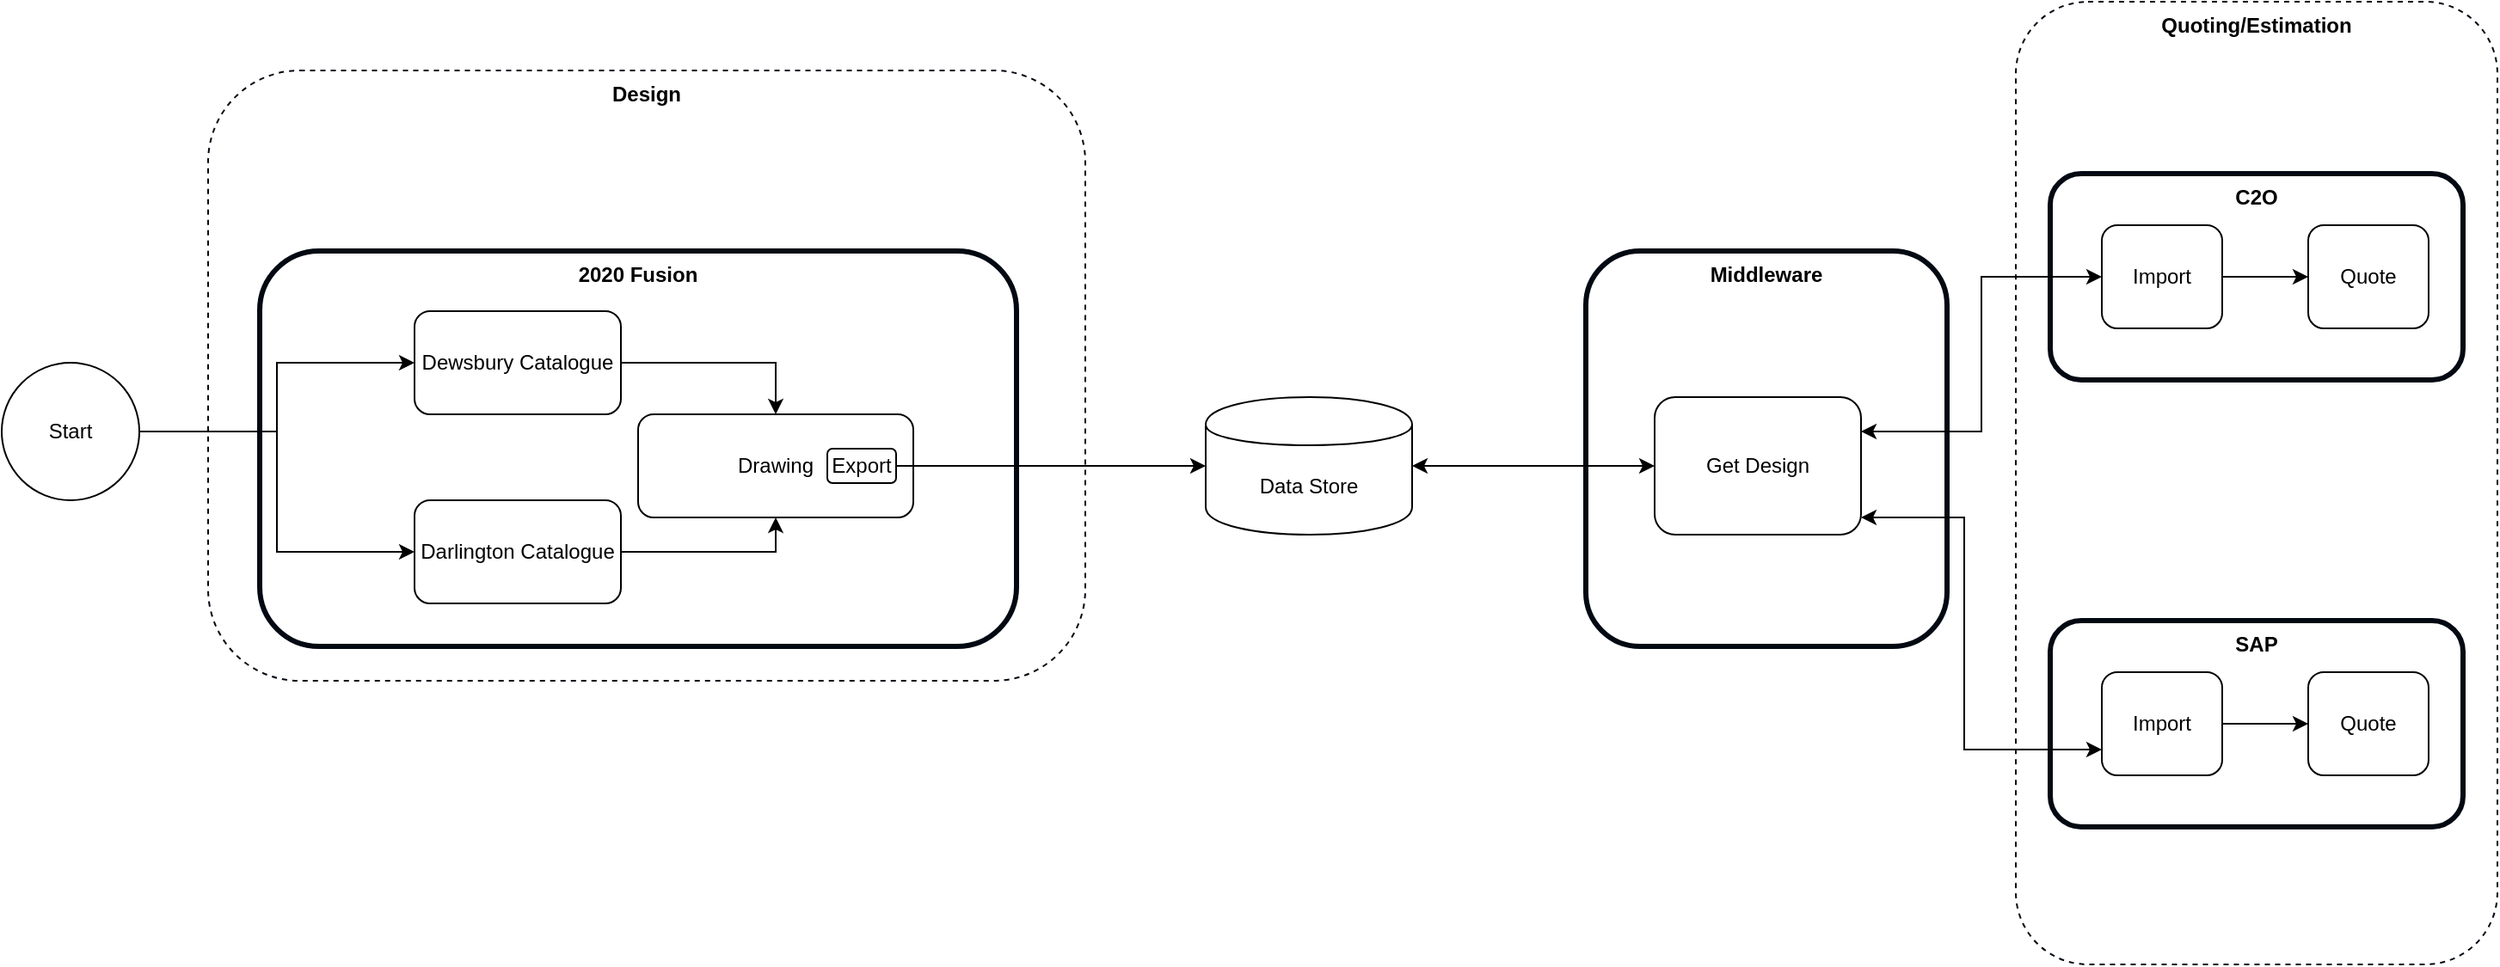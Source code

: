 <mxfile version="13.0.1" type="github" pages="3">
  <diagram name="Post Design-  Multi Catalogue- Pull" id="GnHIZqdPLONxBIgIT4Gj">
    <mxGraphModel dx="1992" dy="1706" grid="1" gridSize="10" guides="1" tooltips="1" connect="1" arrows="1" fold="1" page="1" pageScale="1" pageWidth="827" pageHeight="1169" math="0" shadow="0">
      <root>
        <mxCell id="x0li2plNRmpR8_GpqX2q-0" />
        <mxCell id="x0li2plNRmpR8_GpqX2q-1" parent="x0li2plNRmpR8_GpqX2q-0" />
        <mxCell id="x0li2plNRmpR8_GpqX2q-2" value="&lt;b&gt;Design&lt;/b&gt;" style="rounded=1;whiteSpace=wrap;html=1;verticalAlign=top;strokeWidth=1;strokeColor=#020912;dashed=1;" parent="x0li2plNRmpR8_GpqX2q-1" vertex="1">
          <mxGeometry x="-90" y="-40" width="510" height="355" as="geometry" />
        </mxCell>
        <mxCell id="x0li2plNRmpR8_GpqX2q-3" value="&lt;b&gt;2020 Fusion&lt;/b&gt;" style="rounded=1;whiteSpace=wrap;html=1;verticalAlign=top;strokeWidth=3;strokeColor=#020912;" parent="x0li2plNRmpR8_GpqX2q-1" vertex="1">
          <mxGeometry x="-60" y="65" width="440" height="230" as="geometry" />
        </mxCell>
        <mxCell id="x0li2plNRmpR8_GpqX2q-4" style="edgeStyle=orthogonalEdgeStyle;rounded=0;orthogonalLoop=1;jettySize=auto;html=1;exitX=1;exitY=0.5;exitDx=0;exitDy=0;entryX=0.5;entryY=0;entryDx=0;entryDy=0;" parent="x0li2plNRmpR8_GpqX2q-1" source="x0li2plNRmpR8_GpqX2q-5" target="x0li2plNRmpR8_GpqX2q-9" edge="1">
          <mxGeometry relative="1" as="geometry" />
        </mxCell>
        <mxCell id="x0li2plNRmpR8_GpqX2q-5" value="Dewsbury Catalogue" style="rounded=1;whiteSpace=wrap;html=1;" parent="x0li2plNRmpR8_GpqX2q-1" vertex="1">
          <mxGeometry x="30" y="100" width="120" height="60" as="geometry" />
        </mxCell>
        <mxCell id="x0li2plNRmpR8_GpqX2q-6" style="edgeStyle=orthogonalEdgeStyle;rounded=0;orthogonalLoop=1;jettySize=auto;html=1;exitX=1;exitY=0.5;exitDx=0;exitDy=0;entryX=0.5;entryY=1;entryDx=0;entryDy=0;" parent="x0li2plNRmpR8_GpqX2q-1" source="x0li2plNRmpR8_GpqX2q-7" target="x0li2plNRmpR8_GpqX2q-9" edge="1">
          <mxGeometry relative="1" as="geometry" />
        </mxCell>
        <mxCell id="x0li2plNRmpR8_GpqX2q-7" value="Darlington Catalogue" style="rounded=1;whiteSpace=wrap;html=1;" parent="x0li2plNRmpR8_GpqX2q-1" vertex="1">
          <mxGeometry x="30" y="210" width="120" height="60" as="geometry" />
        </mxCell>
        <mxCell id="x0li2plNRmpR8_GpqX2q-9" value="Drawing" style="rounded=1;whiteSpace=wrap;html=1;" parent="x0li2plNRmpR8_GpqX2q-1" vertex="1">
          <mxGeometry x="160" y="160" width="160" height="60" as="geometry" />
        </mxCell>
        <mxCell id="x0li2plNRmpR8_GpqX2q-17" style="edgeStyle=orthogonalEdgeStyle;rounded=0;orthogonalLoop=1;jettySize=auto;html=1;exitX=1;exitY=0.5;exitDx=0;exitDy=0;entryX=0;entryY=0.5;entryDx=0;entryDy=0;" parent="x0li2plNRmpR8_GpqX2q-1" source="x0li2plNRmpR8_GpqX2q-19" target="x0li2plNRmpR8_GpqX2q-7" edge="1">
          <mxGeometry relative="1" as="geometry">
            <mxPoint x="-240" y="210" as="sourcePoint" />
          </mxGeometry>
        </mxCell>
        <mxCell id="x0li2plNRmpR8_GpqX2q-18" style="edgeStyle=orthogonalEdgeStyle;rounded=0;orthogonalLoop=1;jettySize=auto;html=1;exitX=1;exitY=0.5;exitDx=0;exitDy=0;" parent="x0li2plNRmpR8_GpqX2q-1" source="x0li2plNRmpR8_GpqX2q-19" target="x0li2plNRmpR8_GpqX2q-5" edge="1">
          <mxGeometry relative="1" as="geometry">
            <mxPoint x="-280" y="170" as="targetPoint" />
          </mxGeometry>
        </mxCell>
        <mxCell id="x0li2plNRmpR8_GpqX2q-19" value="Start" style="ellipse;whiteSpace=wrap;html=1;aspect=fixed;" parent="x0li2plNRmpR8_GpqX2q-1" vertex="1">
          <mxGeometry x="-210" y="130" width="80" height="80" as="geometry" />
        </mxCell>
        <mxCell id="1QfLoAQ9I-ScvXnLuJt9-0" value="" style="group" parent="x0li2plNRmpR8_GpqX2q-1" vertex="1" connectable="0">
          <mxGeometry x="711" y="-80" width="530" height="560" as="geometry" />
        </mxCell>
        <mxCell id="CKDuijdoxev7gNJc1P0J-0" value="&lt;b&gt;Quoting/Estimation&lt;/b&gt;" style="rounded=1;whiteSpace=wrap;html=1;verticalAlign=top;strokeWidth=1;strokeColor=#020912;dashed=1;" parent="1QfLoAQ9I-ScvXnLuJt9-0" vertex="1">
          <mxGeometry x="250" width="280" height="560" as="geometry" />
        </mxCell>
        <mxCell id="ucxce9_MLwUqWdL2mYv8-0" value="&lt;b&gt;Middleware&lt;/b&gt;" style="rounded=1;whiteSpace=wrap;html=1;verticalAlign=top;strokeWidth=3;strokeColor=#020912;" parent="1QfLoAQ9I-ScvXnLuJt9-0" vertex="1">
          <mxGeometry y="145" width="210" height="230" as="geometry" />
        </mxCell>
        <mxCell id="x0li2plNRmpR8_GpqX2q-12" value="&lt;b&gt;C2O&lt;/b&gt;" style="rounded=1;whiteSpace=wrap;html=1;verticalAlign=top;strokeWidth=3;strokeColor=#020912;" parent="1QfLoAQ9I-ScvXnLuJt9-0" vertex="1">
          <mxGeometry x="270" y="100" width="240" height="120" as="geometry" />
        </mxCell>
        <mxCell id="x0li2plNRmpR8_GpqX2q-13" value="&lt;b&gt;SAP&lt;/b&gt;" style="rounded=1;whiteSpace=wrap;html=1;verticalAlign=top;strokeWidth=3;strokeColor=#020912;" parent="1QfLoAQ9I-ScvXnLuJt9-0" vertex="1">
          <mxGeometry x="270" y="360" width="240" height="120" as="geometry" />
        </mxCell>
        <mxCell id="x0li2plNRmpR8_GpqX2q-14" value="Import" style="rounded=1;whiteSpace=wrap;html=1;" parent="1QfLoAQ9I-ScvXnLuJt9-0" vertex="1">
          <mxGeometry x="300" y="130" width="70" height="60" as="geometry" />
        </mxCell>
        <mxCell id="K9iu-Rg7TuzE7t1GVZsJ-7" style="edgeStyle=orthogonalEdgeStyle;rounded=0;orthogonalLoop=1;jettySize=auto;html=1;exitX=0;exitY=0.75;exitDx=0;exitDy=0;startArrow=classic;startFill=1;" parent="1QfLoAQ9I-ScvXnLuJt9-0" source="x0li2plNRmpR8_GpqX2q-16" edge="1">
          <mxGeometry relative="1" as="geometry">
            <mxPoint x="160" y="300" as="targetPoint" />
            <Array as="points">
              <mxPoint x="220" y="435" />
              <mxPoint x="220" y="300" />
            </Array>
          </mxGeometry>
        </mxCell>
        <mxCell id="x0li2plNRmpR8_GpqX2q-16" value="Import" style="rounded=1;whiteSpace=wrap;html=1;" parent="1QfLoAQ9I-ScvXnLuJt9-0" vertex="1">
          <mxGeometry x="300" y="390" width="70" height="60" as="geometry" />
        </mxCell>
        <mxCell id="K9iu-Rg7TuzE7t1GVZsJ-0" value="Get Design" style="rounded=1;whiteSpace=wrap;html=1;" parent="1QfLoAQ9I-ScvXnLuJt9-0" vertex="1">
          <mxGeometry x="40" y="230" width="120" height="80" as="geometry" />
        </mxCell>
        <mxCell id="K9iu-Rg7TuzE7t1GVZsJ-1" style="edgeStyle=orthogonalEdgeStyle;rounded=0;orthogonalLoop=1;jettySize=auto;html=1;exitX=0;exitY=0.5;exitDx=0;exitDy=0;entryX=1;entryY=0.25;entryDx=0;entryDy=0;startArrow=classic;startFill=1;" parent="1QfLoAQ9I-ScvXnLuJt9-0" source="x0li2plNRmpR8_GpqX2q-14" target="K9iu-Rg7TuzE7t1GVZsJ-0" edge="1">
          <mxGeometry relative="1" as="geometry" />
        </mxCell>
        <mxCell id="K9iu-Rg7TuzE7t1GVZsJ-8" value="Quote" style="rounded=1;whiteSpace=wrap;html=1;" parent="1QfLoAQ9I-ScvXnLuJt9-0" vertex="1">
          <mxGeometry x="420" y="130" width="70" height="60" as="geometry" />
        </mxCell>
        <mxCell id="K9iu-Rg7TuzE7t1GVZsJ-10" style="edgeStyle=orthogonalEdgeStyle;rounded=0;orthogonalLoop=1;jettySize=auto;html=1;exitX=1;exitY=0.5;exitDx=0;exitDy=0;" parent="1QfLoAQ9I-ScvXnLuJt9-0" source="x0li2plNRmpR8_GpqX2q-14" target="K9iu-Rg7TuzE7t1GVZsJ-8" edge="1">
          <mxGeometry relative="1" as="geometry" />
        </mxCell>
        <mxCell id="K9iu-Rg7TuzE7t1GVZsJ-9" value="Quote" style="rounded=1;whiteSpace=wrap;html=1;" parent="1QfLoAQ9I-ScvXnLuJt9-0" vertex="1">
          <mxGeometry x="420" y="390" width="70" height="60" as="geometry" />
        </mxCell>
        <mxCell id="K9iu-Rg7TuzE7t1GVZsJ-11" style="edgeStyle=orthogonalEdgeStyle;rounded=0;orthogonalLoop=1;jettySize=auto;html=1;exitX=1;exitY=0.5;exitDx=0;exitDy=0;" parent="1QfLoAQ9I-ScvXnLuJt9-0" source="x0li2plNRmpR8_GpqX2q-16" target="K9iu-Rg7TuzE7t1GVZsJ-9" edge="1">
          <mxGeometry relative="1" as="geometry" />
        </mxCell>
        <mxCell id="1QfLoAQ9I-ScvXnLuJt9-2" value="Export" style="rounded=1;whiteSpace=wrap;html=1;" parent="x0li2plNRmpR8_GpqX2q-1" vertex="1">
          <mxGeometry x="270" y="180" width="40" height="20" as="geometry" />
        </mxCell>
        <mxCell id="kN9PN1THm-lFm41Maz5x-2" style="edgeStyle=orthogonalEdgeStyle;rounded=0;orthogonalLoop=1;jettySize=auto;html=1;exitX=0;exitY=0.5;exitDx=0;exitDy=0;startArrow=classic;startFill=1;entryX=1;entryY=0.5;entryDx=0;entryDy=0;endArrow=none;endFill=0;" parent="x0li2plNRmpR8_GpqX2q-1" source="kN9PN1THm-lFm41Maz5x-0" target="1QfLoAQ9I-ScvXnLuJt9-2" edge="1">
          <mxGeometry relative="1" as="geometry" />
        </mxCell>
        <mxCell id="kN9PN1THm-lFm41Maz5x-0" value="Data Store" style="shape=cylinder;whiteSpace=wrap;html=1;boundedLbl=1;backgroundOutline=1;" parent="x0li2plNRmpR8_GpqX2q-1" vertex="1">
          <mxGeometry x="490" y="150" width="120" height="80" as="geometry" />
        </mxCell>
        <mxCell id="kN9PN1THm-lFm41Maz5x-1" style="edgeStyle=orthogonalEdgeStyle;rounded=0;orthogonalLoop=1;jettySize=auto;html=1;exitX=0;exitY=0.5;exitDx=0;exitDy=0;startArrow=classic;startFill=1;" parent="x0li2plNRmpR8_GpqX2q-1" source="K9iu-Rg7TuzE7t1GVZsJ-0" target="kN9PN1THm-lFm41Maz5x-0" edge="1">
          <mxGeometry relative="1" as="geometry" />
        </mxCell>
      </root>
    </mxGraphModel>
  </diagram>
  <diagram name="Post Design-  Multi Catalogue- Push" id="YYJ7bFbRyrKvaeoDwg-0">
    <mxGraphModel dx="1992" dy="1706" grid="1" gridSize="10" guides="1" tooltips="1" connect="1" arrows="1" fold="1" page="1" pageScale="1" pageWidth="827" pageHeight="1169" math="0" shadow="0">
      <root>
        <mxCell id="PKPfH2ODFAiSkbknebTr-0" />
        <mxCell id="PKPfH2ODFAiSkbknebTr-1" parent="PKPfH2ODFAiSkbknebTr-0" />
        <mxCell id="PKPfH2ODFAiSkbknebTr-2" value="&lt;b&gt;Quoting/Estimation&lt;/b&gt;" style="rounded=1;whiteSpace=wrap;html=1;verticalAlign=top;strokeWidth=1;strokeColor=#020912;dashed=1;" parent="PKPfH2ODFAiSkbknebTr-1" vertex="1">
          <mxGeometry x="970" y="-80" width="280" height="560" as="geometry" />
        </mxCell>
        <mxCell id="PKPfH2ODFAiSkbknebTr-3" value="&lt;b&gt;Middleware&lt;/b&gt;" style="rounded=1;whiteSpace=wrap;html=1;verticalAlign=top;strokeWidth=3;strokeColor=#020912;" parent="PKPfH2ODFAiSkbknebTr-1" vertex="1">
          <mxGeometry x="680" y="65" width="210" height="230" as="geometry" />
        </mxCell>
        <mxCell id="PKPfH2ODFAiSkbknebTr-4" value="&lt;b&gt;Design&lt;/b&gt;" style="rounded=1;whiteSpace=wrap;html=1;verticalAlign=top;strokeWidth=1;strokeColor=#020912;dashed=1;" parent="PKPfH2ODFAiSkbknebTr-1" vertex="1">
          <mxGeometry x="-90" y="-40" width="740" height="355" as="geometry" />
        </mxCell>
        <mxCell id="PKPfH2ODFAiSkbknebTr-5" value="&lt;b&gt;2020 Fusion&lt;/b&gt;" style="rounded=1;whiteSpace=wrap;html=1;verticalAlign=top;strokeWidth=3;strokeColor=#020912;" parent="PKPfH2ODFAiSkbknebTr-1" vertex="1">
          <mxGeometry x="-60" y="65" width="690" height="230" as="geometry" />
        </mxCell>
        <mxCell id="PKPfH2ODFAiSkbknebTr-6" style="edgeStyle=orthogonalEdgeStyle;rounded=0;orthogonalLoop=1;jettySize=auto;html=1;exitX=1;exitY=0.5;exitDx=0;exitDy=0;entryX=0.5;entryY=0;entryDx=0;entryDy=0;" parent="PKPfH2ODFAiSkbknebTr-1" source="PKPfH2ODFAiSkbknebTr-7" target="PKPfH2ODFAiSkbknebTr-11" edge="1">
          <mxGeometry relative="1" as="geometry" />
        </mxCell>
        <mxCell id="PKPfH2ODFAiSkbknebTr-7" value="Dewsbury Catalogue" style="rounded=1;whiteSpace=wrap;html=1;" parent="PKPfH2ODFAiSkbknebTr-1" vertex="1">
          <mxGeometry x="30" y="100" width="120" height="60" as="geometry" />
        </mxCell>
        <mxCell id="PKPfH2ODFAiSkbknebTr-8" style="edgeStyle=orthogonalEdgeStyle;rounded=0;orthogonalLoop=1;jettySize=auto;html=1;exitX=1;exitY=0.5;exitDx=0;exitDy=0;entryX=0.5;entryY=1;entryDx=0;entryDy=0;" parent="PKPfH2ODFAiSkbknebTr-1" source="PKPfH2ODFAiSkbknebTr-9" target="PKPfH2ODFAiSkbknebTr-11" edge="1">
          <mxGeometry relative="1" as="geometry" />
        </mxCell>
        <mxCell id="PKPfH2ODFAiSkbknebTr-9" value="Darlington Catalogue" style="rounded=1;whiteSpace=wrap;html=1;" parent="PKPfH2ODFAiSkbknebTr-1" vertex="1">
          <mxGeometry x="30" y="210" width="120" height="60" as="geometry" />
        </mxCell>
        <mxCell id="PKPfH2ODFAiSkbknebTr-11" value="Drawing" style="rounded=1;whiteSpace=wrap;html=1;" parent="PKPfH2ODFAiSkbknebTr-1" vertex="1">
          <mxGeometry x="160" y="160" width="200" height="60" as="geometry" />
        </mxCell>
        <mxCell id="PKPfH2ODFAiSkbknebTr-14" value="&lt;b&gt;C2O&lt;/b&gt;" style="rounded=1;whiteSpace=wrap;html=1;verticalAlign=top;strokeWidth=3;strokeColor=#020912;" parent="PKPfH2ODFAiSkbknebTr-1" vertex="1">
          <mxGeometry x="990" y="20" width="240" height="120" as="geometry" />
        </mxCell>
        <mxCell id="PKPfH2ODFAiSkbknebTr-15" value="&lt;b&gt;SAP&lt;/b&gt;" style="rounded=1;whiteSpace=wrap;html=1;verticalAlign=top;strokeWidth=3;strokeColor=#020912;" parent="PKPfH2ODFAiSkbknebTr-1" vertex="1">
          <mxGeometry x="990" y="280" width="240" height="120" as="geometry" />
        </mxCell>
        <mxCell id="PKPfH2ODFAiSkbknebTr-17" style="edgeStyle=orthogonalEdgeStyle;rounded=0;orthogonalLoop=1;jettySize=auto;html=1;exitX=1;exitY=0.5;exitDx=0;exitDy=0;" parent="PKPfH2ODFAiSkbknebTr-1" source="PKPfH2ODFAiSkbknebTr-18" target="PKPfH2ODFAiSkbknebTr-28" edge="1">
          <mxGeometry relative="1" as="geometry" />
        </mxCell>
        <mxCell id="PKPfH2ODFAiSkbknebTr-18" value="Import" style="rounded=1;whiteSpace=wrap;html=1;" parent="PKPfH2ODFAiSkbknebTr-1" vertex="1">
          <mxGeometry x="1020" y="50" width="70" height="60" as="geometry" />
        </mxCell>
        <mxCell id="PKPfH2ODFAiSkbknebTr-20" style="edgeStyle=orthogonalEdgeStyle;rounded=0;orthogonalLoop=1;jettySize=auto;html=1;exitX=1;exitY=0.5;exitDx=0;exitDy=0;" parent="PKPfH2ODFAiSkbknebTr-1" source="PKPfH2ODFAiSkbknebTr-21" target="PKPfH2ODFAiSkbknebTr-29" edge="1">
          <mxGeometry relative="1" as="geometry" />
        </mxCell>
        <mxCell id="PKPfH2ODFAiSkbknebTr-21" value="Import" style="rounded=1;whiteSpace=wrap;html=1;" parent="PKPfH2ODFAiSkbknebTr-1" vertex="1">
          <mxGeometry x="1020" y="310" width="70" height="60" as="geometry" />
        </mxCell>
        <mxCell id="PKPfH2ODFAiSkbknebTr-22" style="edgeStyle=orthogonalEdgeStyle;rounded=0;orthogonalLoop=1;jettySize=auto;html=1;exitX=1;exitY=0.5;exitDx=0;exitDy=0;entryX=0;entryY=0.5;entryDx=0;entryDy=0;" parent="PKPfH2ODFAiSkbknebTr-1" source="PKPfH2ODFAiSkbknebTr-24" target="PKPfH2ODFAiSkbknebTr-9" edge="1">
          <mxGeometry relative="1" as="geometry">
            <mxPoint x="-240" y="210" as="sourcePoint" />
          </mxGeometry>
        </mxCell>
        <mxCell id="PKPfH2ODFAiSkbknebTr-23" style="edgeStyle=orthogonalEdgeStyle;rounded=0;orthogonalLoop=1;jettySize=auto;html=1;exitX=1;exitY=0.5;exitDx=0;exitDy=0;" parent="PKPfH2ODFAiSkbknebTr-1" source="PKPfH2ODFAiSkbknebTr-24" target="PKPfH2ODFAiSkbknebTr-7" edge="1">
          <mxGeometry relative="1" as="geometry">
            <mxPoint x="-280" y="170" as="targetPoint" />
          </mxGeometry>
        </mxCell>
        <mxCell id="PKPfH2ODFAiSkbknebTr-24" value="Start" style="ellipse;whiteSpace=wrap;html=1;aspect=fixed;" parent="PKPfH2ODFAiSkbknebTr-1" vertex="1">
          <mxGeometry x="-210" y="130" width="80" height="80" as="geometry" />
        </mxCell>
        <mxCell id="PKPfH2ODFAiSkbknebTr-30" style="edgeStyle=orthogonalEdgeStyle;rounded=0;orthogonalLoop=1;jettySize=auto;html=1;exitX=1;exitY=0.25;exitDx=0;exitDy=0;entryX=0;entryY=0.5;entryDx=0;entryDy=0;" parent="PKPfH2ODFAiSkbknebTr-1" source="PKPfH2ODFAiSkbknebTr-27" target="PKPfH2ODFAiSkbknebTr-18" edge="1">
          <mxGeometry relative="1" as="geometry" />
        </mxCell>
        <mxCell id="PKPfH2ODFAiSkbknebTr-31" style="edgeStyle=orthogonalEdgeStyle;rounded=0;orthogonalLoop=1;jettySize=auto;html=1;exitX=1;exitY=0.75;exitDx=0;exitDy=0;entryX=0;entryY=0.5;entryDx=0;entryDy=0;" parent="PKPfH2ODFAiSkbknebTr-1" source="PKPfH2ODFAiSkbknebTr-27" target="PKPfH2ODFAiSkbknebTr-21" edge="1">
          <mxGeometry relative="1" as="geometry" />
        </mxCell>
        <mxCell id="PKPfH2ODFAiSkbknebTr-27" value="Design File Import" style="rounded=1;whiteSpace=wrap;html=1;" parent="PKPfH2ODFAiSkbknebTr-1" vertex="1">
          <mxGeometry x="720" y="165" width="120" height="60" as="geometry" />
        </mxCell>
        <mxCell id="PKPfH2ODFAiSkbknebTr-28" value="Quote" style="rounded=1;whiteSpace=wrap;html=1;" parent="PKPfH2ODFAiSkbknebTr-1" vertex="1">
          <mxGeometry x="1140" y="50" width="70" height="60" as="geometry" />
        </mxCell>
        <mxCell id="PKPfH2ODFAiSkbknebTr-29" value="Quote" style="rounded=1;whiteSpace=wrap;html=1;" parent="PKPfH2ODFAiSkbknebTr-1" vertex="1">
          <mxGeometry x="1140" y="310" width="70" height="60" as="geometry" />
        </mxCell>
        <mxCell id="PKPfH2ODFAiSkbknebTr-35" style="edgeStyle=orthogonalEdgeStyle;rounded=0;orthogonalLoop=1;jettySize=auto;html=1;exitX=1;exitY=0.5;exitDx=0;exitDy=0;entryX=0;entryY=0.25;entryDx=0;entryDy=0;" parent="PKPfH2ODFAiSkbknebTr-1" source="PKPfH2ODFAiSkbknebTr-33" target="PKPfH2ODFAiSkbknebTr-27" edge="1">
          <mxGeometry relative="1" as="geometry" />
        </mxCell>
        <mxCell id="PKPfH2ODFAiSkbknebTr-33" value="Export" style="rounded=1;whiteSpace=wrap;html=1;" parent="PKPfH2ODFAiSkbknebTr-1" vertex="1">
          <mxGeometry x="300" y="165" width="50" height="30" as="geometry" />
        </mxCell>
        <mxCell id="PKPfH2ODFAiSkbknebTr-39" style="edgeStyle=orthogonalEdgeStyle;rounded=0;orthogonalLoop=1;jettySize=auto;html=1;exitX=0;exitY=0.5;exitDx=0;exitDy=0;entryX=0.75;entryY=1;entryDx=0;entryDy=0;startArrow=classic;startFill=1;" parent="PKPfH2ODFAiSkbknebTr-1" source="PKPfH2ODFAiSkbknebTr-36" target="PKPfH2ODFAiSkbknebTr-11" edge="1">
          <mxGeometry relative="1" as="geometry" />
        </mxCell>
        <mxCell id="PKPfH2ODFAiSkbknebTr-36" value="CAD File Management" style="rounded=1;whiteSpace=wrap;html=1;" parent="PKPfH2ODFAiSkbknebTr-1" vertex="1">
          <mxGeometry x="390" y="210" width="200" height="60" as="geometry" />
        </mxCell>
        <mxCell id="PKPfH2ODFAiSkbknebTr-38" style="edgeStyle=orthogonalEdgeStyle;rounded=0;orthogonalLoop=1;jettySize=auto;html=1;exitX=0.5;exitY=0;exitDx=0;exitDy=0;startArrow=classic;startFill=1;" parent="PKPfH2ODFAiSkbknebTr-1" source="PKPfH2ODFAiSkbknebTr-37" target="PKPfH2ODFAiSkbknebTr-36" edge="1">
          <mxGeometry relative="1" as="geometry" />
        </mxCell>
        <mxCell id="PKPfH2ODFAiSkbknebTr-37" value="Central DB" style="shape=cylinder;whiteSpace=wrap;html=1;boundedLbl=1;backgroundOutline=1;" parent="PKPfH2ODFAiSkbknebTr-1" vertex="1">
          <mxGeometry x="430" y="360" width="120" height="80" as="geometry" />
        </mxCell>
      </root>
    </mxGraphModel>
  </diagram>
  <diagram name="Copy of Post Design-  Multi Catalogue- Push" id="FDfFVUk4Z1T1jqks-mLS">
    <mxGraphModel dx="1992" dy="1706" grid="1" gridSize="10" guides="1" tooltips="1" connect="1" arrows="1" fold="1" page="1" pageScale="1" pageWidth="827" pageHeight="1169" math="0" shadow="0">
      <root>
        <mxCell id="xM1GmrdfMyKyk-zoK8JZ-0" />
        <mxCell id="xM1GmrdfMyKyk-zoK8JZ-1" parent="xM1GmrdfMyKyk-zoK8JZ-0" />
        <mxCell id="xM1GmrdfMyKyk-zoK8JZ-2" value="&lt;b&gt;Quoting/Estimation&lt;/b&gt;" style="rounded=1;whiteSpace=wrap;html=1;verticalAlign=top;strokeWidth=1;strokeColor=#020912;dashed=1;" vertex="1" parent="xM1GmrdfMyKyk-zoK8JZ-1">
          <mxGeometry x="970" y="-80" width="280" height="560" as="geometry" />
        </mxCell>
        <mxCell id="xM1GmrdfMyKyk-zoK8JZ-3" value="&lt;b&gt;Middleware&lt;/b&gt;" style="rounded=1;whiteSpace=wrap;html=1;verticalAlign=top;strokeWidth=3;strokeColor=#020912;" vertex="1" parent="xM1GmrdfMyKyk-zoK8JZ-1">
          <mxGeometry x="680" y="65" width="210" height="230" as="geometry" />
        </mxCell>
        <mxCell id="xM1GmrdfMyKyk-zoK8JZ-4" value="&lt;b&gt;Design&lt;/b&gt;" style="rounded=1;whiteSpace=wrap;html=1;verticalAlign=top;strokeWidth=1;strokeColor=#020912;dashed=1;" vertex="1" parent="xM1GmrdfMyKyk-zoK8JZ-1">
          <mxGeometry x="-90" y="-40" width="740" height="355" as="geometry" />
        </mxCell>
        <mxCell id="xM1GmrdfMyKyk-zoK8JZ-5" value="&lt;b&gt;2020 Fusion&lt;/b&gt;" style="rounded=1;whiteSpace=wrap;html=1;verticalAlign=top;strokeWidth=3;strokeColor=#020912;" vertex="1" parent="xM1GmrdfMyKyk-zoK8JZ-1">
          <mxGeometry x="-60" y="65" width="690" height="230" as="geometry" />
        </mxCell>
        <mxCell id="xM1GmrdfMyKyk-zoK8JZ-6" style="edgeStyle=orthogonalEdgeStyle;rounded=0;orthogonalLoop=1;jettySize=auto;html=1;exitX=1;exitY=0.5;exitDx=0;exitDy=0;entryX=0.5;entryY=0;entryDx=0;entryDy=0;" edge="1" parent="xM1GmrdfMyKyk-zoK8JZ-1" source="xM1GmrdfMyKyk-zoK8JZ-7" target="xM1GmrdfMyKyk-zoK8JZ-10">
          <mxGeometry relative="1" as="geometry" />
        </mxCell>
        <mxCell id="xM1GmrdfMyKyk-zoK8JZ-7" value="Dewsbury Catalogue" style="rounded=1;whiteSpace=wrap;html=1;" vertex="1" parent="xM1GmrdfMyKyk-zoK8JZ-1">
          <mxGeometry x="30" y="100" width="120" height="60" as="geometry" />
        </mxCell>
        <mxCell id="xM1GmrdfMyKyk-zoK8JZ-8" style="edgeStyle=orthogonalEdgeStyle;rounded=0;orthogonalLoop=1;jettySize=auto;html=1;exitX=1;exitY=0.5;exitDx=0;exitDy=0;entryX=0.5;entryY=1;entryDx=0;entryDy=0;" edge="1" parent="xM1GmrdfMyKyk-zoK8JZ-1" source="xM1GmrdfMyKyk-zoK8JZ-9" target="xM1GmrdfMyKyk-zoK8JZ-10">
          <mxGeometry relative="1" as="geometry" />
        </mxCell>
        <mxCell id="xM1GmrdfMyKyk-zoK8JZ-9" value="Darlington Catalogue" style="rounded=1;whiteSpace=wrap;html=1;" vertex="1" parent="xM1GmrdfMyKyk-zoK8JZ-1">
          <mxGeometry x="30" y="210" width="120" height="60" as="geometry" />
        </mxCell>
        <mxCell id="xM1GmrdfMyKyk-zoK8JZ-10" value="Drawing" style="rounded=1;whiteSpace=wrap;html=1;" vertex="1" parent="xM1GmrdfMyKyk-zoK8JZ-1">
          <mxGeometry x="160" y="160" width="200" height="60" as="geometry" />
        </mxCell>
        <mxCell id="xM1GmrdfMyKyk-zoK8JZ-11" value="&lt;b&gt;C2O&lt;/b&gt;" style="rounded=1;whiteSpace=wrap;html=1;verticalAlign=top;strokeWidth=3;strokeColor=#020912;" vertex="1" parent="xM1GmrdfMyKyk-zoK8JZ-1">
          <mxGeometry x="990" y="20" width="240" height="120" as="geometry" />
        </mxCell>
        <mxCell id="xM1GmrdfMyKyk-zoK8JZ-12" value="&lt;b&gt;SAP&lt;/b&gt;" style="rounded=1;whiteSpace=wrap;html=1;verticalAlign=top;strokeWidth=3;strokeColor=#020912;" vertex="1" parent="xM1GmrdfMyKyk-zoK8JZ-1">
          <mxGeometry x="990" y="280" width="240" height="120" as="geometry" />
        </mxCell>
        <mxCell id="xM1GmrdfMyKyk-zoK8JZ-13" style="edgeStyle=orthogonalEdgeStyle;rounded=0;orthogonalLoop=1;jettySize=auto;html=1;exitX=1;exitY=0.5;exitDx=0;exitDy=0;" edge="1" parent="xM1GmrdfMyKyk-zoK8JZ-1" source="xM1GmrdfMyKyk-zoK8JZ-14" target="xM1GmrdfMyKyk-zoK8JZ-23">
          <mxGeometry relative="1" as="geometry" />
        </mxCell>
        <mxCell id="xM1GmrdfMyKyk-zoK8JZ-14" value="Import" style="rounded=1;whiteSpace=wrap;html=1;" vertex="1" parent="xM1GmrdfMyKyk-zoK8JZ-1">
          <mxGeometry x="1020" y="50" width="70" height="60" as="geometry" />
        </mxCell>
        <mxCell id="xM1GmrdfMyKyk-zoK8JZ-15" style="edgeStyle=orthogonalEdgeStyle;rounded=0;orthogonalLoop=1;jettySize=auto;html=1;exitX=1;exitY=0.5;exitDx=0;exitDy=0;" edge="1" parent="xM1GmrdfMyKyk-zoK8JZ-1" source="xM1GmrdfMyKyk-zoK8JZ-16" target="xM1GmrdfMyKyk-zoK8JZ-24">
          <mxGeometry relative="1" as="geometry" />
        </mxCell>
        <mxCell id="xM1GmrdfMyKyk-zoK8JZ-16" value="Import" style="rounded=1;whiteSpace=wrap;html=1;" vertex="1" parent="xM1GmrdfMyKyk-zoK8JZ-1">
          <mxGeometry x="1020" y="310" width="70" height="60" as="geometry" />
        </mxCell>
        <mxCell id="xM1GmrdfMyKyk-zoK8JZ-17" style="edgeStyle=orthogonalEdgeStyle;rounded=0;orthogonalLoop=1;jettySize=auto;html=1;exitX=1;exitY=0.5;exitDx=0;exitDy=0;entryX=0;entryY=0.5;entryDx=0;entryDy=0;" edge="1" parent="xM1GmrdfMyKyk-zoK8JZ-1" source="xM1GmrdfMyKyk-zoK8JZ-19" target="xM1GmrdfMyKyk-zoK8JZ-9">
          <mxGeometry relative="1" as="geometry">
            <mxPoint x="-240" y="210" as="sourcePoint" />
          </mxGeometry>
        </mxCell>
        <mxCell id="xM1GmrdfMyKyk-zoK8JZ-18" style="edgeStyle=orthogonalEdgeStyle;rounded=0;orthogonalLoop=1;jettySize=auto;html=1;exitX=1;exitY=0.5;exitDx=0;exitDy=0;" edge="1" parent="xM1GmrdfMyKyk-zoK8JZ-1" source="xM1GmrdfMyKyk-zoK8JZ-19" target="xM1GmrdfMyKyk-zoK8JZ-7">
          <mxGeometry relative="1" as="geometry">
            <mxPoint x="-280" y="170" as="targetPoint" />
          </mxGeometry>
        </mxCell>
        <mxCell id="xM1GmrdfMyKyk-zoK8JZ-19" value="Start" style="ellipse;whiteSpace=wrap;html=1;aspect=fixed;" vertex="1" parent="xM1GmrdfMyKyk-zoK8JZ-1">
          <mxGeometry x="-210" y="130" width="80" height="80" as="geometry" />
        </mxCell>
        <mxCell id="xM1GmrdfMyKyk-zoK8JZ-20" style="edgeStyle=orthogonalEdgeStyle;rounded=0;orthogonalLoop=1;jettySize=auto;html=1;exitX=1;exitY=0.25;exitDx=0;exitDy=0;entryX=0;entryY=0.5;entryDx=0;entryDy=0;" edge="1" parent="xM1GmrdfMyKyk-zoK8JZ-1" source="xM1GmrdfMyKyk-zoK8JZ-22" target="xM1GmrdfMyKyk-zoK8JZ-14">
          <mxGeometry relative="1" as="geometry" />
        </mxCell>
        <mxCell id="xM1GmrdfMyKyk-zoK8JZ-21" style="edgeStyle=orthogonalEdgeStyle;rounded=0;orthogonalLoop=1;jettySize=auto;html=1;exitX=1;exitY=0.75;exitDx=0;exitDy=0;entryX=0;entryY=0.5;entryDx=0;entryDy=0;" edge="1" parent="xM1GmrdfMyKyk-zoK8JZ-1" source="xM1GmrdfMyKyk-zoK8JZ-22" target="xM1GmrdfMyKyk-zoK8JZ-16">
          <mxGeometry relative="1" as="geometry" />
        </mxCell>
        <mxCell id="xM1GmrdfMyKyk-zoK8JZ-22" value="Design File Import" style="rounded=1;whiteSpace=wrap;html=1;" vertex="1" parent="xM1GmrdfMyKyk-zoK8JZ-1">
          <mxGeometry x="720" y="165" width="120" height="60" as="geometry" />
        </mxCell>
        <mxCell id="xM1GmrdfMyKyk-zoK8JZ-23" value="Quote" style="rounded=1;whiteSpace=wrap;html=1;" vertex="1" parent="xM1GmrdfMyKyk-zoK8JZ-1">
          <mxGeometry x="1140" y="50" width="70" height="60" as="geometry" />
        </mxCell>
        <mxCell id="xM1GmrdfMyKyk-zoK8JZ-24" value="Quote" style="rounded=1;whiteSpace=wrap;html=1;" vertex="1" parent="xM1GmrdfMyKyk-zoK8JZ-1">
          <mxGeometry x="1140" y="310" width="70" height="60" as="geometry" />
        </mxCell>
        <mxCell id="xM1GmrdfMyKyk-zoK8JZ-25" style="edgeStyle=orthogonalEdgeStyle;rounded=0;orthogonalLoop=1;jettySize=auto;html=1;exitX=1;exitY=0.5;exitDx=0;exitDy=0;entryX=0;entryY=0.25;entryDx=0;entryDy=0;" edge="1" parent="xM1GmrdfMyKyk-zoK8JZ-1" source="xM1GmrdfMyKyk-zoK8JZ-26" target="xM1GmrdfMyKyk-zoK8JZ-22">
          <mxGeometry relative="1" as="geometry" />
        </mxCell>
        <mxCell id="xM1GmrdfMyKyk-zoK8JZ-26" value="Export" style="rounded=1;whiteSpace=wrap;html=1;" vertex="1" parent="xM1GmrdfMyKyk-zoK8JZ-1">
          <mxGeometry x="300" y="165" width="50" height="30" as="geometry" />
        </mxCell>
        <mxCell id="xM1GmrdfMyKyk-zoK8JZ-27" style="edgeStyle=orthogonalEdgeStyle;rounded=0;orthogonalLoop=1;jettySize=auto;html=1;exitX=0;exitY=0.5;exitDx=0;exitDy=0;entryX=0.75;entryY=1;entryDx=0;entryDy=0;startArrow=classic;startFill=1;" edge="1" parent="xM1GmrdfMyKyk-zoK8JZ-1" source="xM1GmrdfMyKyk-zoK8JZ-28" target="xM1GmrdfMyKyk-zoK8JZ-10">
          <mxGeometry relative="1" as="geometry" />
        </mxCell>
        <mxCell id="xM1GmrdfMyKyk-zoK8JZ-28" value="CAD File Management" style="rounded=1;whiteSpace=wrap;html=1;" vertex="1" parent="xM1GmrdfMyKyk-zoK8JZ-1">
          <mxGeometry x="390" y="210" width="200" height="60" as="geometry" />
        </mxCell>
        <mxCell id="xM1GmrdfMyKyk-zoK8JZ-29" style="edgeStyle=orthogonalEdgeStyle;rounded=0;orthogonalLoop=1;jettySize=auto;html=1;exitX=0.5;exitY=0;exitDx=0;exitDy=0;startArrow=classic;startFill=1;" edge="1" parent="xM1GmrdfMyKyk-zoK8JZ-1" source="xM1GmrdfMyKyk-zoK8JZ-30" target="xM1GmrdfMyKyk-zoK8JZ-28">
          <mxGeometry relative="1" as="geometry" />
        </mxCell>
        <mxCell id="xM1GmrdfMyKyk-zoK8JZ-30" value="Central DB" style="shape=cylinder;whiteSpace=wrap;html=1;boundedLbl=1;backgroundOutline=1;" vertex="1" parent="xM1GmrdfMyKyk-zoK8JZ-1">
          <mxGeometry x="430" y="360" width="120" height="80" as="geometry" />
        </mxCell>
      </root>
    </mxGraphModel>
  </diagram>
</mxfile>
